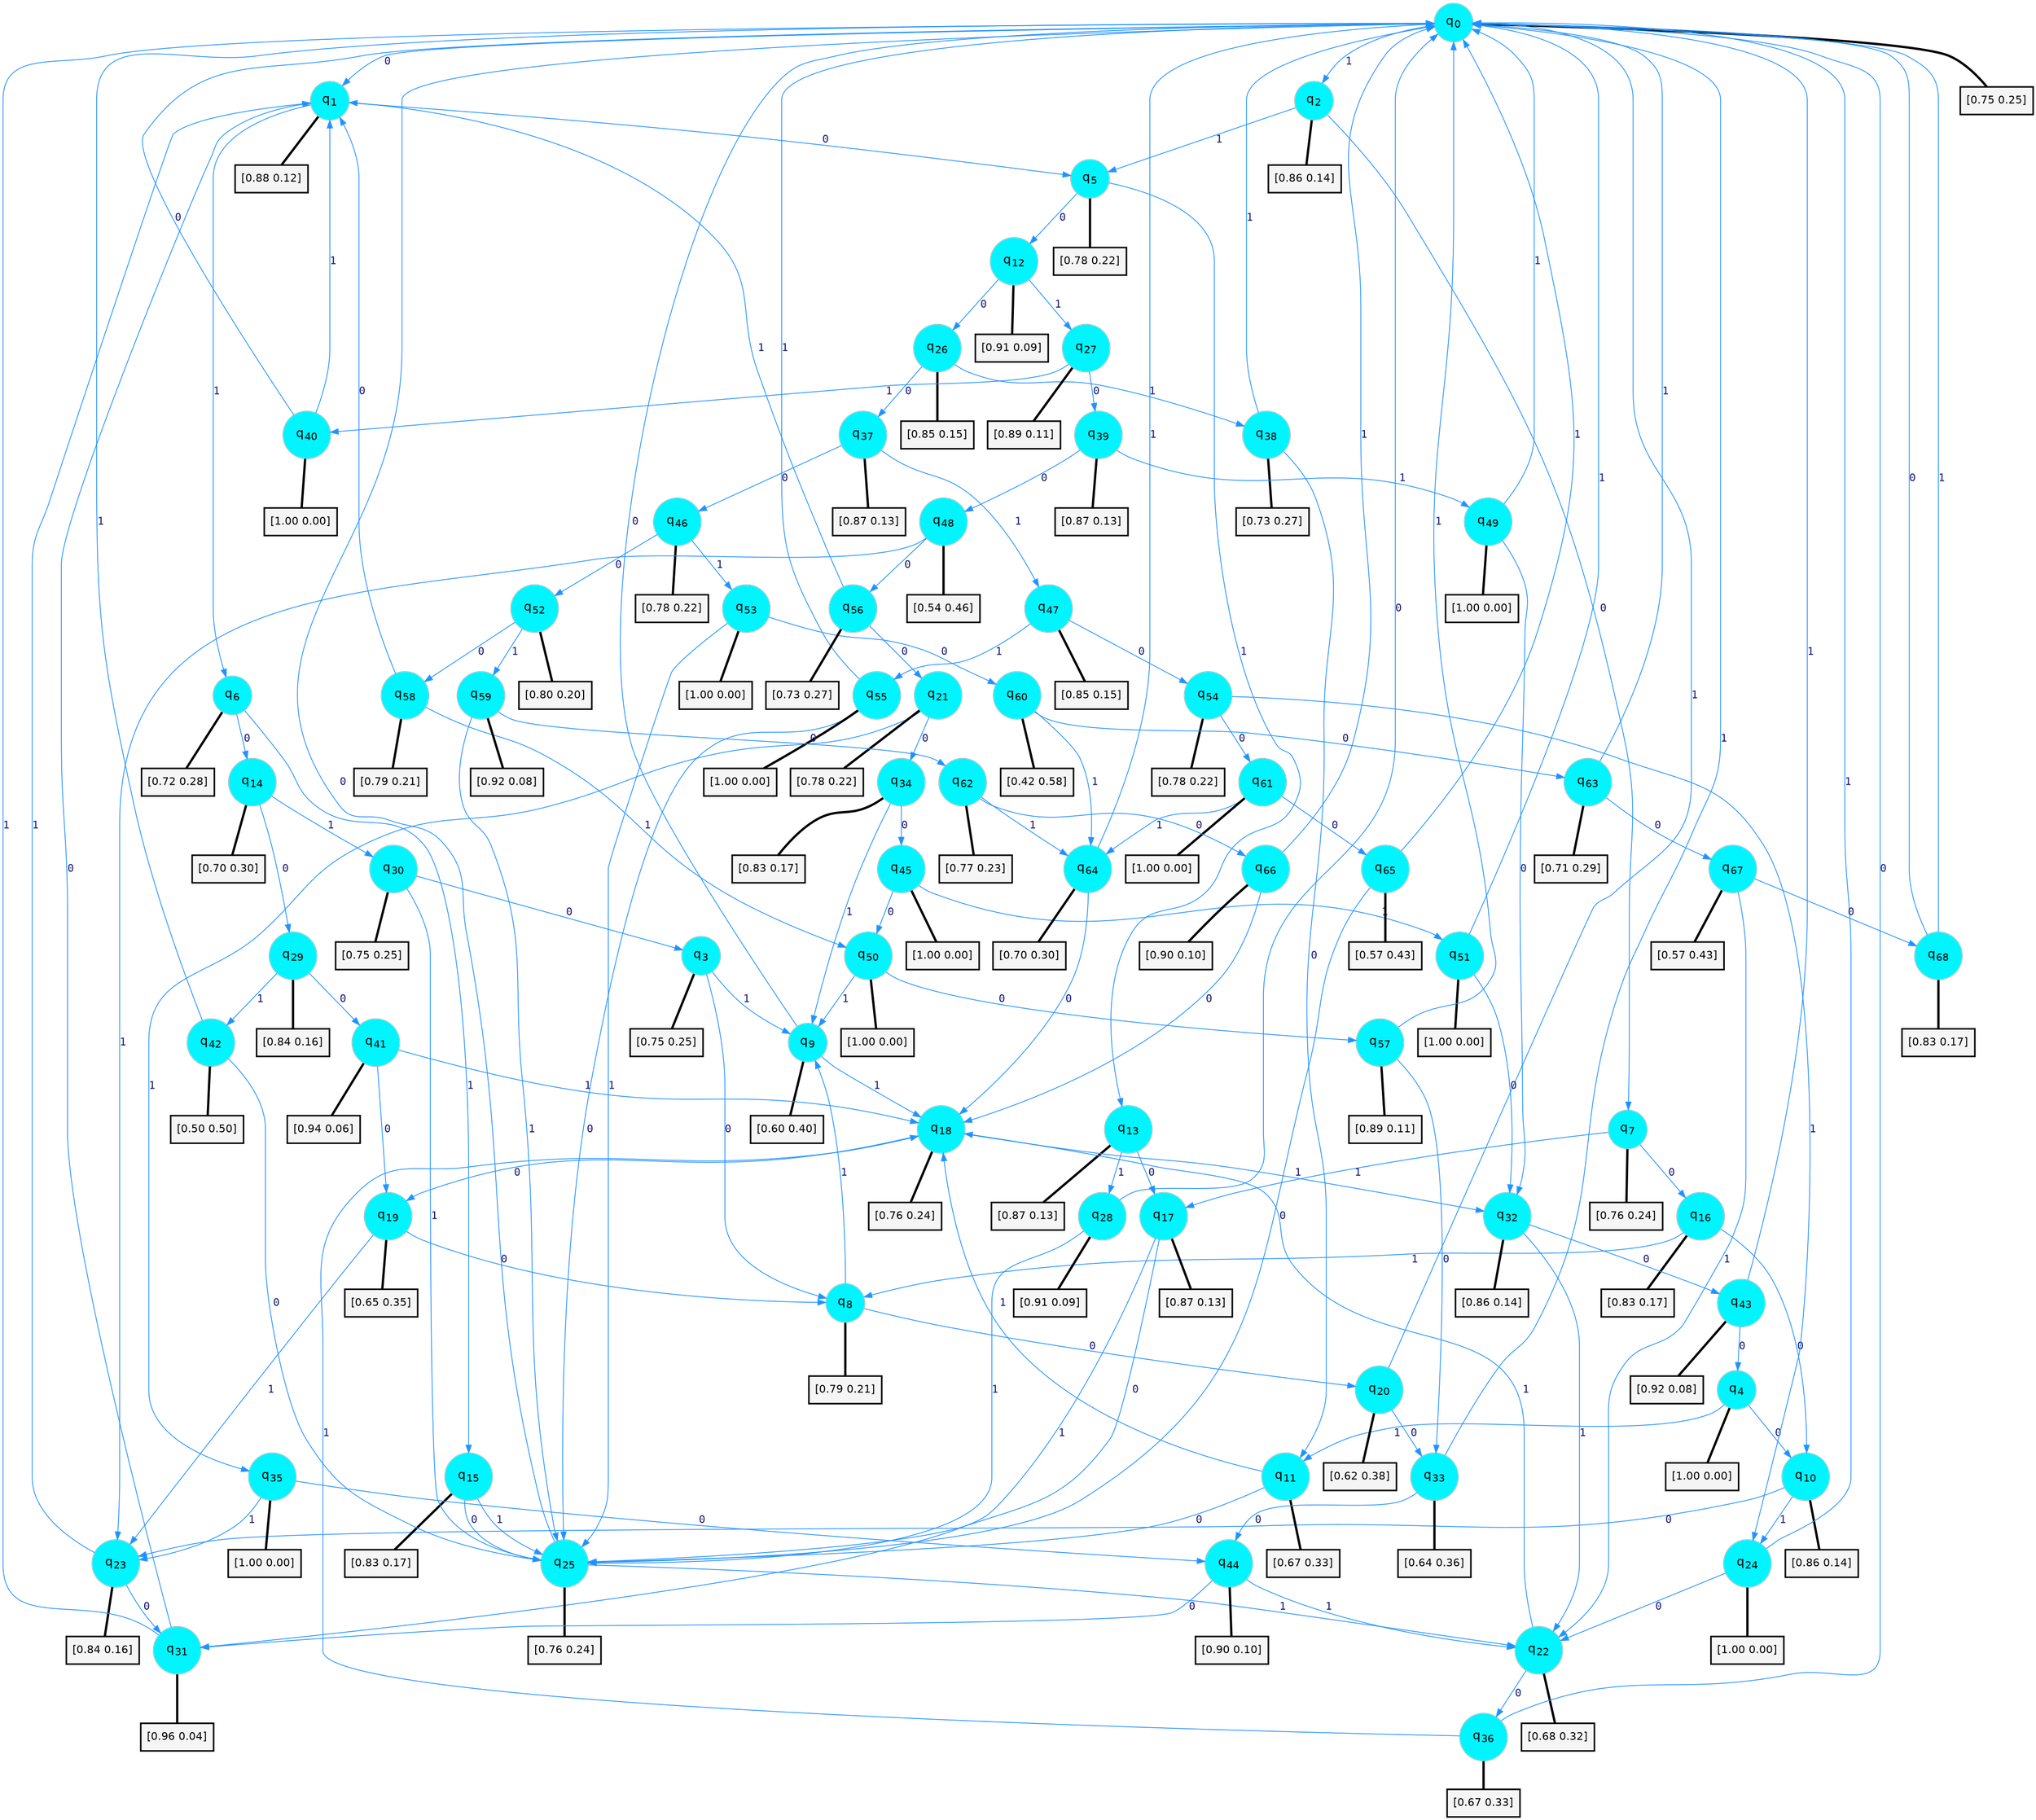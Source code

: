 digraph G {
graph [
bgcolor=transparent, dpi=300, rankdir=TD, size="40,25"];
node [
color=gray, fillcolor=turquoise1, fontcolor=black, fontname=Helvetica, fontsize=16, fontweight=bold, shape=circle, style=filled];
edge [
arrowsize=1, color=dodgerblue1, fontcolor=midnightblue, fontname=courier, fontweight=bold, penwidth=1, style=solid, weight=20];
0[label=<q<SUB>0</SUB>>];
1[label=<q<SUB>1</SUB>>];
2[label=<q<SUB>2</SUB>>];
3[label=<q<SUB>3</SUB>>];
4[label=<q<SUB>4</SUB>>];
5[label=<q<SUB>5</SUB>>];
6[label=<q<SUB>6</SUB>>];
7[label=<q<SUB>7</SUB>>];
8[label=<q<SUB>8</SUB>>];
9[label=<q<SUB>9</SUB>>];
10[label=<q<SUB>10</SUB>>];
11[label=<q<SUB>11</SUB>>];
12[label=<q<SUB>12</SUB>>];
13[label=<q<SUB>13</SUB>>];
14[label=<q<SUB>14</SUB>>];
15[label=<q<SUB>15</SUB>>];
16[label=<q<SUB>16</SUB>>];
17[label=<q<SUB>17</SUB>>];
18[label=<q<SUB>18</SUB>>];
19[label=<q<SUB>19</SUB>>];
20[label=<q<SUB>20</SUB>>];
21[label=<q<SUB>21</SUB>>];
22[label=<q<SUB>22</SUB>>];
23[label=<q<SUB>23</SUB>>];
24[label=<q<SUB>24</SUB>>];
25[label=<q<SUB>25</SUB>>];
26[label=<q<SUB>26</SUB>>];
27[label=<q<SUB>27</SUB>>];
28[label=<q<SUB>28</SUB>>];
29[label=<q<SUB>29</SUB>>];
30[label=<q<SUB>30</SUB>>];
31[label=<q<SUB>31</SUB>>];
32[label=<q<SUB>32</SUB>>];
33[label=<q<SUB>33</SUB>>];
34[label=<q<SUB>34</SUB>>];
35[label=<q<SUB>35</SUB>>];
36[label=<q<SUB>36</SUB>>];
37[label=<q<SUB>37</SUB>>];
38[label=<q<SUB>38</SUB>>];
39[label=<q<SUB>39</SUB>>];
40[label=<q<SUB>40</SUB>>];
41[label=<q<SUB>41</SUB>>];
42[label=<q<SUB>42</SUB>>];
43[label=<q<SUB>43</SUB>>];
44[label=<q<SUB>44</SUB>>];
45[label=<q<SUB>45</SUB>>];
46[label=<q<SUB>46</SUB>>];
47[label=<q<SUB>47</SUB>>];
48[label=<q<SUB>48</SUB>>];
49[label=<q<SUB>49</SUB>>];
50[label=<q<SUB>50</SUB>>];
51[label=<q<SUB>51</SUB>>];
52[label=<q<SUB>52</SUB>>];
53[label=<q<SUB>53</SUB>>];
54[label=<q<SUB>54</SUB>>];
55[label=<q<SUB>55</SUB>>];
56[label=<q<SUB>56</SUB>>];
57[label=<q<SUB>57</SUB>>];
58[label=<q<SUB>58</SUB>>];
59[label=<q<SUB>59</SUB>>];
60[label=<q<SUB>60</SUB>>];
61[label=<q<SUB>61</SUB>>];
62[label=<q<SUB>62</SUB>>];
63[label=<q<SUB>63</SUB>>];
64[label=<q<SUB>64</SUB>>];
65[label=<q<SUB>65</SUB>>];
66[label=<q<SUB>66</SUB>>];
67[label=<q<SUB>67</SUB>>];
68[label=<q<SUB>68</SUB>>];
69[label="[0.75 0.25]", shape=box,fontcolor=black, fontname=Helvetica, fontsize=14, penwidth=2, fillcolor=whitesmoke,color=black];
70[label="[0.88 0.12]", shape=box,fontcolor=black, fontname=Helvetica, fontsize=14, penwidth=2, fillcolor=whitesmoke,color=black];
71[label="[0.86 0.14]", shape=box,fontcolor=black, fontname=Helvetica, fontsize=14, penwidth=2, fillcolor=whitesmoke,color=black];
72[label="[0.75 0.25]", shape=box,fontcolor=black, fontname=Helvetica, fontsize=14, penwidth=2, fillcolor=whitesmoke,color=black];
73[label="[1.00 0.00]", shape=box,fontcolor=black, fontname=Helvetica, fontsize=14, penwidth=2, fillcolor=whitesmoke,color=black];
74[label="[0.78 0.22]", shape=box,fontcolor=black, fontname=Helvetica, fontsize=14, penwidth=2, fillcolor=whitesmoke,color=black];
75[label="[0.72 0.28]", shape=box,fontcolor=black, fontname=Helvetica, fontsize=14, penwidth=2, fillcolor=whitesmoke,color=black];
76[label="[0.76 0.24]", shape=box,fontcolor=black, fontname=Helvetica, fontsize=14, penwidth=2, fillcolor=whitesmoke,color=black];
77[label="[0.79 0.21]", shape=box,fontcolor=black, fontname=Helvetica, fontsize=14, penwidth=2, fillcolor=whitesmoke,color=black];
78[label="[0.60 0.40]", shape=box,fontcolor=black, fontname=Helvetica, fontsize=14, penwidth=2, fillcolor=whitesmoke,color=black];
79[label="[0.86 0.14]", shape=box,fontcolor=black, fontname=Helvetica, fontsize=14, penwidth=2, fillcolor=whitesmoke,color=black];
80[label="[0.67 0.33]", shape=box,fontcolor=black, fontname=Helvetica, fontsize=14, penwidth=2, fillcolor=whitesmoke,color=black];
81[label="[0.91 0.09]", shape=box,fontcolor=black, fontname=Helvetica, fontsize=14, penwidth=2, fillcolor=whitesmoke,color=black];
82[label="[0.87 0.13]", shape=box,fontcolor=black, fontname=Helvetica, fontsize=14, penwidth=2, fillcolor=whitesmoke,color=black];
83[label="[0.70 0.30]", shape=box,fontcolor=black, fontname=Helvetica, fontsize=14, penwidth=2, fillcolor=whitesmoke,color=black];
84[label="[0.83 0.17]", shape=box,fontcolor=black, fontname=Helvetica, fontsize=14, penwidth=2, fillcolor=whitesmoke,color=black];
85[label="[0.83 0.17]", shape=box,fontcolor=black, fontname=Helvetica, fontsize=14, penwidth=2, fillcolor=whitesmoke,color=black];
86[label="[0.87 0.13]", shape=box,fontcolor=black, fontname=Helvetica, fontsize=14, penwidth=2, fillcolor=whitesmoke,color=black];
87[label="[0.76 0.24]", shape=box,fontcolor=black, fontname=Helvetica, fontsize=14, penwidth=2, fillcolor=whitesmoke,color=black];
88[label="[0.65 0.35]", shape=box,fontcolor=black, fontname=Helvetica, fontsize=14, penwidth=2, fillcolor=whitesmoke,color=black];
89[label="[0.62 0.38]", shape=box,fontcolor=black, fontname=Helvetica, fontsize=14, penwidth=2, fillcolor=whitesmoke,color=black];
90[label="[0.78 0.22]", shape=box,fontcolor=black, fontname=Helvetica, fontsize=14, penwidth=2, fillcolor=whitesmoke,color=black];
91[label="[0.68 0.32]", shape=box,fontcolor=black, fontname=Helvetica, fontsize=14, penwidth=2, fillcolor=whitesmoke,color=black];
92[label="[0.84 0.16]", shape=box,fontcolor=black, fontname=Helvetica, fontsize=14, penwidth=2, fillcolor=whitesmoke,color=black];
93[label="[1.00 0.00]", shape=box,fontcolor=black, fontname=Helvetica, fontsize=14, penwidth=2, fillcolor=whitesmoke,color=black];
94[label="[0.76 0.24]", shape=box,fontcolor=black, fontname=Helvetica, fontsize=14, penwidth=2, fillcolor=whitesmoke,color=black];
95[label="[0.85 0.15]", shape=box,fontcolor=black, fontname=Helvetica, fontsize=14, penwidth=2, fillcolor=whitesmoke,color=black];
96[label="[0.89 0.11]", shape=box,fontcolor=black, fontname=Helvetica, fontsize=14, penwidth=2, fillcolor=whitesmoke,color=black];
97[label="[0.91 0.09]", shape=box,fontcolor=black, fontname=Helvetica, fontsize=14, penwidth=2, fillcolor=whitesmoke,color=black];
98[label="[0.84 0.16]", shape=box,fontcolor=black, fontname=Helvetica, fontsize=14, penwidth=2, fillcolor=whitesmoke,color=black];
99[label="[0.75 0.25]", shape=box,fontcolor=black, fontname=Helvetica, fontsize=14, penwidth=2, fillcolor=whitesmoke,color=black];
100[label="[0.96 0.04]", shape=box,fontcolor=black, fontname=Helvetica, fontsize=14, penwidth=2, fillcolor=whitesmoke,color=black];
101[label="[0.86 0.14]", shape=box,fontcolor=black, fontname=Helvetica, fontsize=14, penwidth=2, fillcolor=whitesmoke,color=black];
102[label="[0.64 0.36]", shape=box,fontcolor=black, fontname=Helvetica, fontsize=14, penwidth=2, fillcolor=whitesmoke,color=black];
103[label="[0.83 0.17]", shape=box,fontcolor=black, fontname=Helvetica, fontsize=14, penwidth=2, fillcolor=whitesmoke,color=black];
104[label="[1.00 0.00]", shape=box,fontcolor=black, fontname=Helvetica, fontsize=14, penwidth=2, fillcolor=whitesmoke,color=black];
105[label="[0.67 0.33]", shape=box,fontcolor=black, fontname=Helvetica, fontsize=14, penwidth=2, fillcolor=whitesmoke,color=black];
106[label="[0.87 0.13]", shape=box,fontcolor=black, fontname=Helvetica, fontsize=14, penwidth=2, fillcolor=whitesmoke,color=black];
107[label="[0.73 0.27]", shape=box,fontcolor=black, fontname=Helvetica, fontsize=14, penwidth=2, fillcolor=whitesmoke,color=black];
108[label="[0.87 0.13]", shape=box,fontcolor=black, fontname=Helvetica, fontsize=14, penwidth=2, fillcolor=whitesmoke,color=black];
109[label="[1.00 0.00]", shape=box,fontcolor=black, fontname=Helvetica, fontsize=14, penwidth=2, fillcolor=whitesmoke,color=black];
110[label="[0.94 0.06]", shape=box,fontcolor=black, fontname=Helvetica, fontsize=14, penwidth=2, fillcolor=whitesmoke,color=black];
111[label="[0.50 0.50]", shape=box,fontcolor=black, fontname=Helvetica, fontsize=14, penwidth=2, fillcolor=whitesmoke,color=black];
112[label="[0.92 0.08]", shape=box,fontcolor=black, fontname=Helvetica, fontsize=14, penwidth=2, fillcolor=whitesmoke,color=black];
113[label="[0.90 0.10]", shape=box,fontcolor=black, fontname=Helvetica, fontsize=14, penwidth=2, fillcolor=whitesmoke,color=black];
114[label="[1.00 0.00]", shape=box,fontcolor=black, fontname=Helvetica, fontsize=14, penwidth=2, fillcolor=whitesmoke,color=black];
115[label="[0.78 0.22]", shape=box,fontcolor=black, fontname=Helvetica, fontsize=14, penwidth=2, fillcolor=whitesmoke,color=black];
116[label="[0.85 0.15]", shape=box,fontcolor=black, fontname=Helvetica, fontsize=14, penwidth=2, fillcolor=whitesmoke,color=black];
117[label="[0.54 0.46]", shape=box,fontcolor=black, fontname=Helvetica, fontsize=14, penwidth=2, fillcolor=whitesmoke,color=black];
118[label="[1.00 0.00]", shape=box,fontcolor=black, fontname=Helvetica, fontsize=14, penwidth=2, fillcolor=whitesmoke,color=black];
119[label="[1.00 0.00]", shape=box,fontcolor=black, fontname=Helvetica, fontsize=14, penwidth=2, fillcolor=whitesmoke,color=black];
120[label="[1.00 0.00]", shape=box,fontcolor=black, fontname=Helvetica, fontsize=14, penwidth=2, fillcolor=whitesmoke,color=black];
121[label="[0.80 0.20]", shape=box,fontcolor=black, fontname=Helvetica, fontsize=14, penwidth=2, fillcolor=whitesmoke,color=black];
122[label="[1.00 0.00]", shape=box,fontcolor=black, fontname=Helvetica, fontsize=14, penwidth=2, fillcolor=whitesmoke,color=black];
123[label="[0.78 0.22]", shape=box,fontcolor=black, fontname=Helvetica, fontsize=14, penwidth=2, fillcolor=whitesmoke,color=black];
124[label="[1.00 0.00]", shape=box,fontcolor=black, fontname=Helvetica, fontsize=14, penwidth=2, fillcolor=whitesmoke,color=black];
125[label="[0.73 0.27]", shape=box,fontcolor=black, fontname=Helvetica, fontsize=14, penwidth=2, fillcolor=whitesmoke,color=black];
126[label="[0.89 0.11]", shape=box,fontcolor=black, fontname=Helvetica, fontsize=14, penwidth=2, fillcolor=whitesmoke,color=black];
127[label="[0.79 0.21]", shape=box,fontcolor=black, fontname=Helvetica, fontsize=14, penwidth=2, fillcolor=whitesmoke,color=black];
128[label="[0.92 0.08]", shape=box,fontcolor=black, fontname=Helvetica, fontsize=14, penwidth=2, fillcolor=whitesmoke,color=black];
129[label="[0.42 0.58]", shape=box,fontcolor=black, fontname=Helvetica, fontsize=14, penwidth=2, fillcolor=whitesmoke,color=black];
130[label="[1.00 0.00]", shape=box,fontcolor=black, fontname=Helvetica, fontsize=14, penwidth=2, fillcolor=whitesmoke,color=black];
131[label="[0.77 0.23]", shape=box,fontcolor=black, fontname=Helvetica, fontsize=14, penwidth=2, fillcolor=whitesmoke,color=black];
132[label="[0.71 0.29]", shape=box,fontcolor=black, fontname=Helvetica, fontsize=14, penwidth=2, fillcolor=whitesmoke,color=black];
133[label="[0.70 0.30]", shape=box,fontcolor=black, fontname=Helvetica, fontsize=14, penwidth=2, fillcolor=whitesmoke,color=black];
134[label="[0.57 0.43]", shape=box,fontcolor=black, fontname=Helvetica, fontsize=14, penwidth=2, fillcolor=whitesmoke,color=black];
135[label="[0.90 0.10]", shape=box,fontcolor=black, fontname=Helvetica, fontsize=14, penwidth=2, fillcolor=whitesmoke,color=black];
136[label="[0.57 0.43]", shape=box,fontcolor=black, fontname=Helvetica, fontsize=14, penwidth=2, fillcolor=whitesmoke,color=black];
137[label="[0.83 0.17]", shape=box,fontcolor=black, fontname=Helvetica, fontsize=14, penwidth=2, fillcolor=whitesmoke,color=black];
0->1 [label=0];
0->2 [label=1];
0->69 [arrowhead=none, penwidth=3,color=black];
1->5 [label=0];
1->6 [label=1];
1->70 [arrowhead=none, penwidth=3,color=black];
2->7 [label=0];
2->5 [label=1];
2->71 [arrowhead=none, penwidth=3,color=black];
3->8 [label=0];
3->9 [label=1];
3->72 [arrowhead=none, penwidth=3,color=black];
4->10 [label=0];
4->11 [label=1];
4->73 [arrowhead=none, penwidth=3,color=black];
5->12 [label=0];
5->13 [label=1];
5->74 [arrowhead=none, penwidth=3,color=black];
6->14 [label=0];
6->15 [label=1];
6->75 [arrowhead=none, penwidth=3,color=black];
7->16 [label=0];
7->17 [label=1];
7->76 [arrowhead=none, penwidth=3,color=black];
8->20 [label=0];
8->9 [label=1];
8->77 [arrowhead=none, penwidth=3,color=black];
9->0 [label=0];
9->18 [label=1];
9->78 [arrowhead=none, penwidth=3,color=black];
10->23 [label=0];
10->24 [label=1];
10->79 [arrowhead=none, penwidth=3,color=black];
11->25 [label=0];
11->18 [label=1];
11->80 [arrowhead=none, penwidth=3,color=black];
12->26 [label=0];
12->27 [label=1];
12->81 [arrowhead=none, penwidth=3,color=black];
13->17 [label=0];
13->28 [label=1];
13->82 [arrowhead=none, penwidth=3,color=black];
14->29 [label=0];
14->30 [label=1];
14->83 [arrowhead=none, penwidth=3,color=black];
15->25 [label=0];
15->25 [label=1];
15->84 [arrowhead=none, penwidth=3,color=black];
16->10 [label=0];
16->8 [label=1];
16->85 [arrowhead=none, penwidth=3,color=black];
17->25 [label=0];
17->31 [label=1];
17->86 [arrowhead=none, penwidth=3,color=black];
18->19 [label=0];
18->32 [label=1];
18->87 [arrowhead=none, penwidth=3,color=black];
19->8 [label=0];
19->23 [label=1];
19->88 [arrowhead=none, penwidth=3,color=black];
20->33 [label=0];
20->0 [label=1];
20->89 [arrowhead=none, penwidth=3,color=black];
21->34 [label=0];
21->35 [label=1];
21->90 [arrowhead=none, penwidth=3,color=black];
22->36 [label=0];
22->18 [label=1];
22->91 [arrowhead=none, penwidth=3,color=black];
23->31 [label=0];
23->1 [label=1];
23->92 [arrowhead=none, penwidth=3,color=black];
24->22 [label=0];
24->0 [label=1];
24->93 [arrowhead=none, penwidth=3,color=black];
25->0 [label=0];
25->22 [label=1];
25->94 [arrowhead=none, penwidth=3,color=black];
26->37 [label=0];
26->38 [label=1];
26->95 [arrowhead=none, penwidth=3,color=black];
27->39 [label=0];
27->40 [label=1];
27->96 [arrowhead=none, penwidth=3,color=black];
28->0 [label=0];
28->25 [label=1];
28->97 [arrowhead=none, penwidth=3,color=black];
29->41 [label=0];
29->42 [label=1];
29->98 [arrowhead=none, penwidth=3,color=black];
30->3 [label=0];
30->25 [label=1];
30->99 [arrowhead=none, penwidth=3,color=black];
31->1 [label=0];
31->0 [label=1];
31->100 [arrowhead=none, penwidth=3,color=black];
32->43 [label=0];
32->22 [label=1];
32->101 [arrowhead=none, penwidth=3,color=black];
33->44 [label=0];
33->0 [label=1];
33->102 [arrowhead=none, penwidth=3,color=black];
34->45 [label=0];
34->9 [label=1];
34->103 [arrowhead=none, penwidth=3,color=black];
35->44 [label=0];
35->23 [label=1];
35->104 [arrowhead=none, penwidth=3,color=black];
36->0 [label=0];
36->18 [label=1];
36->105 [arrowhead=none, penwidth=3,color=black];
37->46 [label=0];
37->47 [label=1];
37->106 [arrowhead=none, penwidth=3,color=black];
38->11 [label=0];
38->0 [label=1];
38->107 [arrowhead=none, penwidth=3,color=black];
39->48 [label=0];
39->49 [label=1];
39->108 [arrowhead=none, penwidth=3,color=black];
40->0 [label=0];
40->1 [label=1];
40->109 [arrowhead=none, penwidth=3,color=black];
41->19 [label=0];
41->18 [label=1];
41->110 [arrowhead=none, penwidth=3,color=black];
42->25 [label=0];
42->0 [label=1];
42->111 [arrowhead=none, penwidth=3,color=black];
43->4 [label=0];
43->0 [label=1];
43->112 [arrowhead=none, penwidth=3,color=black];
44->31 [label=0];
44->22 [label=1];
44->113 [arrowhead=none, penwidth=3,color=black];
45->50 [label=0];
45->51 [label=1];
45->114 [arrowhead=none, penwidth=3,color=black];
46->52 [label=0];
46->53 [label=1];
46->115 [arrowhead=none, penwidth=3,color=black];
47->54 [label=0];
47->55 [label=1];
47->116 [arrowhead=none, penwidth=3,color=black];
48->56 [label=0];
48->23 [label=1];
48->117 [arrowhead=none, penwidth=3,color=black];
49->32 [label=0];
49->0 [label=1];
49->118 [arrowhead=none, penwidth=3,color=black];
50->57 [label=0];
50->9 [label=1];
50->119 [arrowhead=none, penwidth=3,color=black];
51->32 [label=0];
51->0 [label=1];
51->120 [arrowhead=none, penwidth=3,color=black];
52->58 [label=0];
52->59 [label=1];
52->121 [arrowhead=none, penwidth=3,color=black];
53->60 [label=0];
53->25 [label=1];
53->122 [arrowhead=none, penwidth=3,color=black];
54->61 [label=0];
54->24 [label=1];
54->123 [arrowhead=none, penwidth=3,color=black];
55->25 [label=0];
55->0 [label=1];
55->124 [arrowhead=none, penwidth=3,color=black];
56->21 [label=0];
56->1 [label=1];
56->125 [arrowhead=none, penwidth=3,color=black];
57->33 [label=0];
57->0 [label=1];
57->126 [arrowhead=none, penwidth=3,color=black];
58->1 [label=0];
58->50 [label=1];
58->127 [arrowhead=none, penwidth=3,color=black];
59->62 [label=0];
59->25 [label=1];
59->128 [arrowhead=none, penwidth=3,color=black];
60->63 [label=0];
60->64 [label=1];
60->129 [arrowhead=none, penwidth=3,color=black];
61->65 [label=0];
61->64 [label=1];
61->130 [arrowhead=none, penwidth=3,color=black];
62->66 [label=0];
62->64 [label=1];
62->131 [arrowhead=none, penwidth=3,color=black];
63->67 [label=0];
63->0 [label=1];
63->132 [arrowhead=none, penwidth=3,color=black];
64->18 [label=0];
64->0 [label=1];
64->133 [arrowhead=none, penwidth=3,color=black];
65->25 [label=0];
65->0 [label=1];
65->134 [arrowhead=none, penwidth=3,color=black];
66->18 [label=0];
66->0 [label=1];
66->135 [arrowhead=none, penwidth=3,color=black];
67->68 [label=0];
67->22 [label=1];
67->136 [arrowhead=none, penwidth=3,color=black];
68->0 [label=0];
68->0 [label=1];
68->137 [arrowhead=none, penwidth=3,color=black];
}

